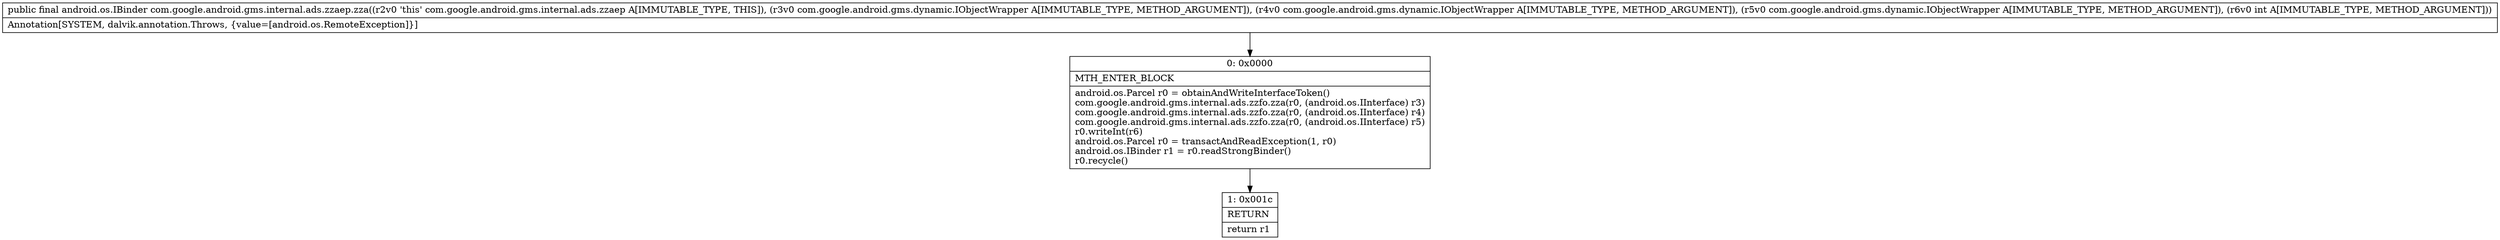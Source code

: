 digraph "CFG forcom.google.android.gms.internal.ads.zzaep.zza(Lcom\/google\/android\/gms\/dynamic\/IObjectWrapper;Lcom\/google\/android\/gms\/dynamic\/IObjectWrapper;Lcom\/google\/android\/gms\/dynamic\/IObjectWrapper;I)Landroid\/os\/IBinder;" {
Node_0 [shape=record,label="{0\:\ 0x0000|MTH_ENTER_BLOCK\l|android.os.Parcel r0 = obtainAndWriteInterfaceToken()\lcom.google.android.gms.internal.ads.zzfo.zza(r0, (android.os.IInterface) r3)\lcom.google.android.gms.internal.ads.zzfo.zza(r0, (android.os.IInterface) r4)\lcom.google.android.gms.internal.ads.zzfo.zza(r0, (android.os.IInterface) r5)\lr0.writeInt(r6)\landroid.os.Parcel r0 = transactAndReadException(1, r0)\landroid.os.IBinder r1 = r0.readStrongBinder()\lr0.recycle()\l}"];
Node_1 [shape=record,label="{1\:\ 0x001c|RETURN\l|return r1\l}"];
MethodNode[shape=record,label="{public final android.os.IBinder com.google.android.gms.internal.ads.zzaep.zza((r2v0 'this' com.google.android.gms.internal.ads.zzaep A[IMMUTABLE_TYPE, THIS]), (r3v0 com.google.android.gms.dynamic.IObjectWrapper A[IMMUTABLE_TYPE, METHOD_ARGUMENT]), (r4v0 com.google.android.gms.dynamic.IObjectWrapper A[IMMUTABLE_TYPE, METHOD_ARGUMENT]), (r5v0 com.google.android.gms.dynamic.IObjectWrapper A[IMMUTABLE_TYPE, METHOD_ARGUMENT]), (r6v0 int A[IMMUTABLE_TYPE, METHOD_ARGUMENT]))  | Annotation[SYSTEM, dalvik.annotation.Throws, \{value=[android.os.RemoteException]\}]\l}"];
MethodNode -> Node_0;
Node_0 -> Node_1;
}

